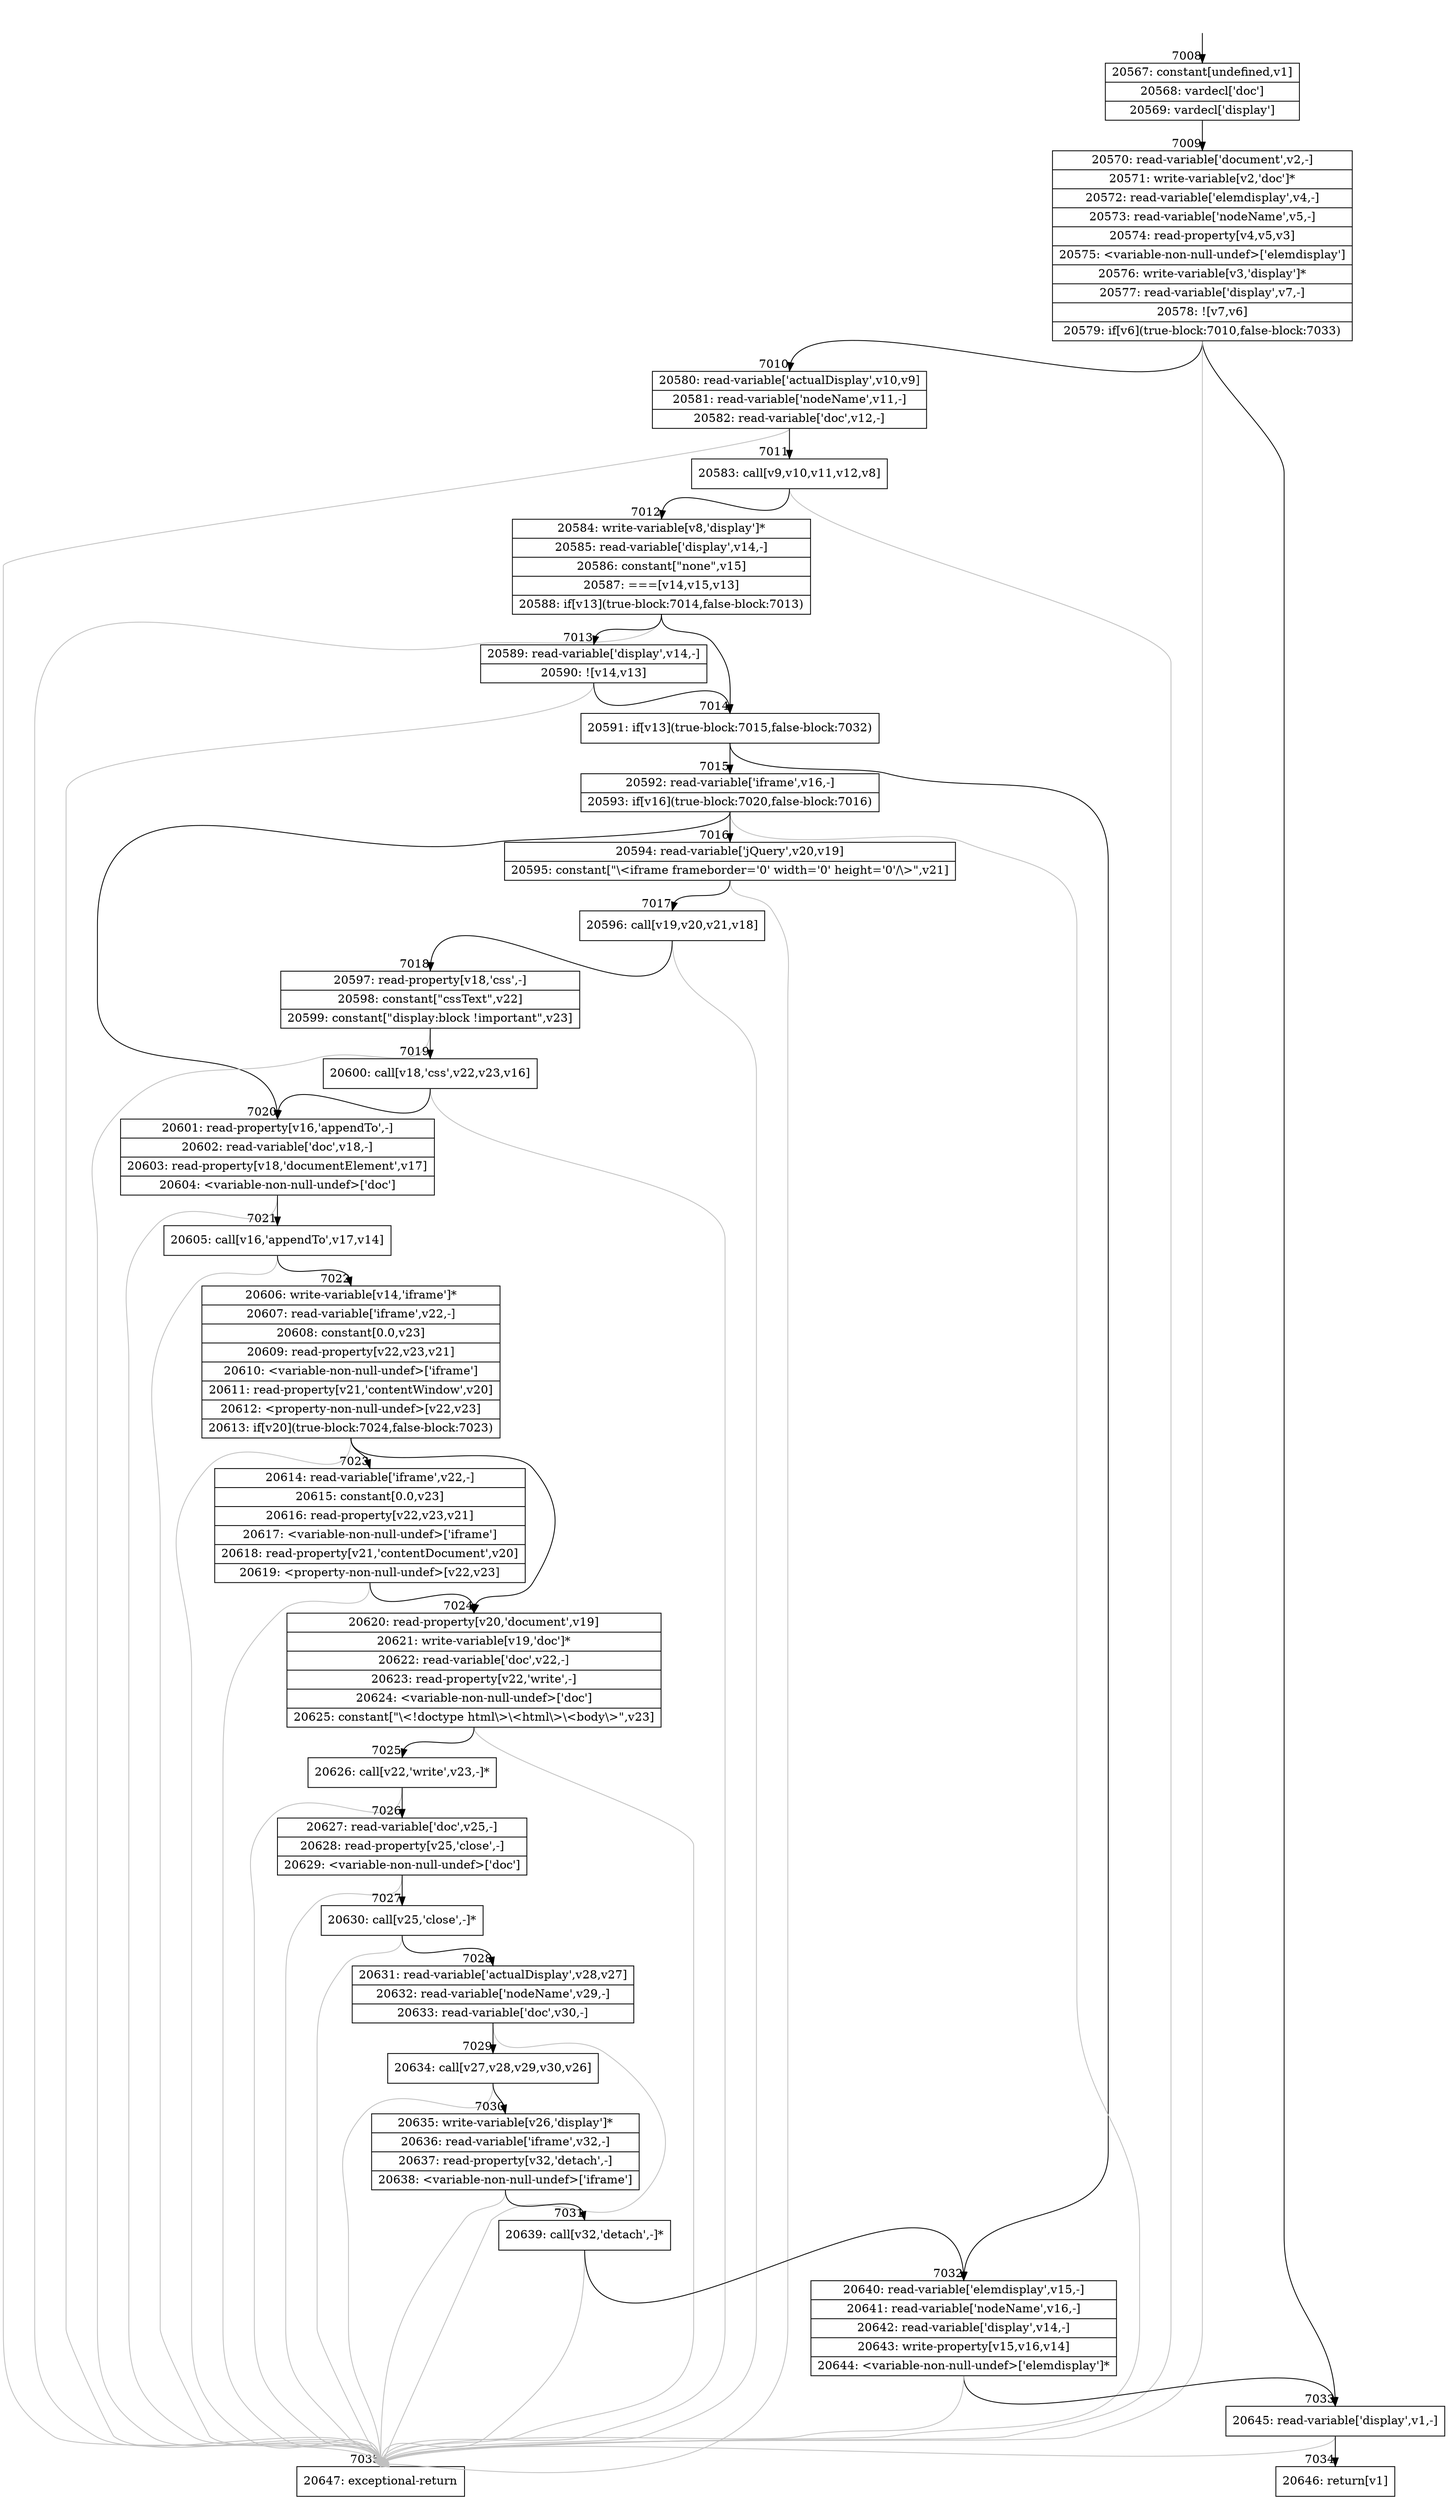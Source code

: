 digraph {
rankdir="TD"
BB_entry437[shape=none,label=""];
BB_entry437 -> BB7008 [tailport=s, headport=n, headlabel="    7008"]
BB7008 [shape=record label="{20567: constant[undefined,v1]|20568: vardecl['doc']|20569: vardecl['display']}" ] 
BB7008 -> BB7009 [tailport=s, headport=n, headlabel="      7009"]
BB7009 [shape=record label="{20570: read-variable['document',v2,-]|20571: write-variable[v2,'doc']*|20572: read-variable['elemdisplay',v4,-]|20573: read-variable['nodeName',v5,-]|20574: read-property[v4,v5,v3]|20575: \<variable-non-null-undef\>['elemdisplay']|20576: write-variable[v3,'display']*|20577: read-variable['display',v7,-]|20578: ![v7,v6]|20579: if[v6](true-block:7010,false-block:7033)}" ] 
BB7009 -> BB7010 [tailport=s, headport=n, headlabel="      7010"]
BB7009 -> BB7033 [tailport=s, headport=n, headlabel="      7033"]
BB7009 -> BB7035 [tailport=s, headport=n, color=gray, headlabel="      7035"]
BB7010 [shape=record label="{20580: read-variable['actualDisplay',v10,v9]|20581: read-variable['nodeName',v11,-]|20582: read-variable['doc',v12,-]}" ] 
BB7010 -> BB7011 [tailport=s, headport=n, headlabel="      7011"]
BB7010 -> BB7035 [tailport=s, headport=n, color=gray]
BB7011 [shape=record label="{20583: call[v9,v10,v11,v12,v8]}" ] 
BB7011 -> BB7012 [tailport=s, headport=n, headlabel="      7012"]
BB7011 -> BB7035 [tailport=s, headport=n, color=gray]
BB7012 [shape=record label="{20584: write-variable[v8,'display']*|20585: read-variable['display',v14,-]|20586: constant[\"none\",v15]|20587: ===[v14,v15,v13]|20588: if[v13](true-block:7014,false-block:7013)}" ] 
BB7012 -> BB7014 [tailport=s, headport=n, headlabel="      7014"]
BB7012 -> BB7013 [tailport=s, headport=n, headlabel="      7013"]
BB7012 -> BB7035 [tailport=s, headport=n, color=gray]
BB7013 [shape=record label="{20589: read-variable['display',v14,-]|20590: ![v14,v13]}" ] 
BB7013 -> BB7014 [tailport=s, headport=n]
BB7013 -> BB7035 [tailport=s, headport=n, color=gray]
BB7014 [shape=record label="{20591: if[v13](true-block:7015,false-block:7032)}" ] 
BB7014 -> BB7015 [tailport=s, headport=n, headlabel="      7015"]
BB7014 -> BB7032 [tailport=s, headport=n, headlabel="      7032"]
BB7015 [shape=record label="{20592: read-variable['iframe',v16,-]|20593: if[v16](true-block:7020,false-block:7016)}" ] 
BB7015 -> BB7020 [tailport=s, headport=n, headlabel="      7020"]
BB7015 -> BB7016 [tailport=s, headport=n, headlabel="      7016"]
BB7015 -> BB7035 [tailport=s, headport=n, color=gray]
BB7016 [shape=record label="{20594: read-variable['jQuery',v20,v19]|20595: constant[\"\\\<iframe frameborder='0' width='0' height='0'/\\\>\",v21]}" ] 
BB7016 -> BB7017 [tailport=s, headport=n, headlabel="      7017"]
BB7016 -> BB7035 [tailport=s, headport=n, color=gray]
BB7017 [shape=record label="{20596: call[v19,v20,v21,v18]}" ] 
BB7017 -> BB7018 [tailport=s, headport=n, headlabel="      7018"]
BB7017 -> BB7035 [tailport=s, headport=n, color=gray]
BB7018 [shape=record label="{20597: read-property[v18,'css',-]|20598: constant[\"cssText\",v22]|20599: constant[\"display:block !important\",v23]}" ] 
BB7018 -> BB7019 [tailport=s, headport=n, headlabel="      7019"]
BB7018 -> BB7035 [tailport=s, headport=n, color=gray]
BB7019 [shape=record label="{20600: call[v18,'css',v22,v23,v16]}" ] 
BB7019 -> BB7020 [tailport=s, headport=n]
BB7019 -> BB7035 [tailport=s, headport=n, color=gray]
BB7020 [shape=record label="{20601: read-property[v16,'appendTo',-]|20602: read-variable['doc',v18,-]|20603: read-property[v18,'documentElement',v17]|20604: \<variable-non-null-undef\>['doc']}" ] 
BB7020 -> BB7021 [tailport=s, headport=n, headlabel="      7021"]
BB7020 -> BB7035 [tailport=s, headport=n, color=gray]
BB7021 [shape=record label="{20605: call[v16,'appendTo',v17,v14]}" ] 
BB7021 -> BB7022 [tailport=s, headport=n, headlabel="      7022"]
BB7021 -> BB7035 [tailport=s, headport=n, color=gray]
BB7022 [shape=record label="{20606: write-variable[v14,'iframe']*|20607: read-variable['iframe',v22,-]|20608: constant[0.0,v23]|20609: read-property[v22,v23,v21]|20610: \<variable-non-null-undef\>['iframe']|20611: read-property[v21,'contentWindow',v20]|20612: \<property-non-null-undef\>[v22,v23]|20613: if[v20](true-block:7024,false-block:7023)}" ] 
BB7022 -> BB7024 [tailport=s, headport=n, headlabel="      7024"]
BB7022 -> BB7023 [tailport=s, headport=n, headlabel="      7023"]
BB7022 -> BB7035 [tailport=s, headport=n, color=gray]
BB7023 [shape=record label="{20614: read-variable['iframe',v22,-]|20615: constant[0.0,v23]|20616: read-property[v22,v23,v21]|20617: \<variable-non-null-undef\>['iframe']|20618: read-property[v21,'contentDocument',v20]|20619: \<property-non-null-undef\>[v22,v23]}" ] 
BB7023 -> BB7024 [tailport=s, headport=n]
BB7023 -> BB7035 [tailport=s, headport=n, color=gray]
BB7024 [shape=record label="{20620: read-property[v20,'document',v19]|20621: write-variable[v19,'doc']*|20622: read-variable['doc',v22,-]|20623: read-property[v22,'write',-]|20624: \<variable-non-null-undef\>['doc']|20625: constant[\"\\\<!doctype html\\\>\\\<html\\\>\\\<body\\\>\",v23]}" ] 
BB7024 -> BB7025 [tailport=s, headport=n, headlabel="      7025"]
BB7024 -> BB7035 [tailport=s, headport=n, color=gray]
BB7025 [shape=record label="{20626: call[v22,'write',v23,-]*}" ] 
BB7025 -> BB7026 [tailport=s, headport=n, headlabel="      7026"]
BB7025 -> BB7035 [tailport=s, headport=n, color=gray]
BB7026 [shape=record label="{20627: read-variable['doc',v25,-]|20628: read-property[v25,'close',-]|20629: \<variable-non-null-undef\>['doc']}" ] 
BB7026 -> BB7027 [tailport=s, headport=n, headlabel="      7027"]
BB7026 -> BB7035 [tailport=s, headport=n, color=gray]
BB7027 [shape=record label="{20630: call[v25,'close',-]*}" ] 
BB7027 -> BB7028 [tailport=s, headport=n, headlabel="      7028"]
BB7027 -> BB7035 [tailport=s, headport=n, color=gray]
BB7028 [shape=record label="{20631: read-variable['actualDisplay',v28,v27]|20632: read-variable['nodeName',v29,-]|20633: read-variable['doc',v30,-]}" ] 
BB7028 -> BB7029 [tailport=s, headport=n, headlabel="      7029"]
BB7028 -> BB7035 [tailport=s, headport=n, color=gray]
BB7029 [shape=record label="{20634: call[v27,v28,v29,v30,v26]}" ] 
BB7029 -> BB7030 [tailport=s, headport=n, headlabel="      7030"]
BB7029 -> BB7035 [tailport=s, headport=n, color=gray]
BB7030 [shape=record label="{20635: write-variable[v26,'display']*|20636: read-variable['iframe',v32,-]|20637: read-property[v32,'detach',-]|20638: \<variable-non-null-undef\>['iframe']}" ] 
BB7030 -> BB7031 [tailport=s, headport=n, headlabel="      7031"]
BB7030 -> BB7035 [tailport=s, headport=n, color=gray]
BB7031 [shape=record label="{20639: call[v32,'detach',-]*}" ] 
BB7031 -> BB7032 [tailport=s, headport=n]
BB7031 -> BB7035 [tailport=s, headport=n, color=gray]
BB7032 [shape=record label="{20640: read-variable['elemdisplay',v15,-]|20641: read-variable['nodeName',v16,-]|20642: read-variable['display',v14,-]|20643: write-property[v15,v16,v14]|20644: \<variable-non-null-undef\>['elemdisplay']*}" ] 
BB7032 -> BB7033 [tailport=s, headport=n]
BB7032 -> BB7035 [tailport=s, headport=n, color=gray]
BB7033 [shape=record label="{20645: read-variable['display',v1,-]}" ] 
BB7033 -> BB7034 [tailport=s, headport=n, headlabel="      7034"]
BB7033 -> BB7035 [tailport=s, headport=n, color=gray]
BB7034 [shape=record label="{20646: return[v1]}" ] 
BB7035 [shape=record label="{20647: exceptional-return}" ] 
}

